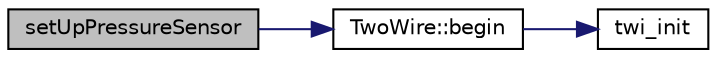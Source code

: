 digraph "setUpPressureSensor"
{
 // LATEX_PDF_SIZE
  edge [fontname="Helvetica",fontsize="10",labelfontname="Helvetica",labelfontsize="10"];
  node [fontname="Helvetica",fontsize="10",shape=record];
  rankdir="LR";
  Node1 [label="setUpPressureSensor",height=0.2,width=0.4,color="black", fillcolor="grey75", style="filled", fontcolor="black",tooltip=" "];
  Node1 -> Node2 [color="midnightblue",fontsize="10",style="solid",fontname="Helvetica"];
  Node2 [label="TwoWire::begin",height=0.2,width=0.4,color="black", fillcolor="white", style="filled",URL="$class_two_wire.html#ada85a7a8663ec8af0a1248b659be2f18",tooltip=" "];
  Node2 -> Node3 [color="midnightblue",fontsize="10",style="solid",fontname="Helvetica"];
  Node3 [label="twi_init",height=0.2,width=0.4,color="black", fillcolor="white", style="filled",URL="$twi_8c.html#a16f0e6b2fa5a26eadbf4086ab6d54467",tooltip=" "];
}
